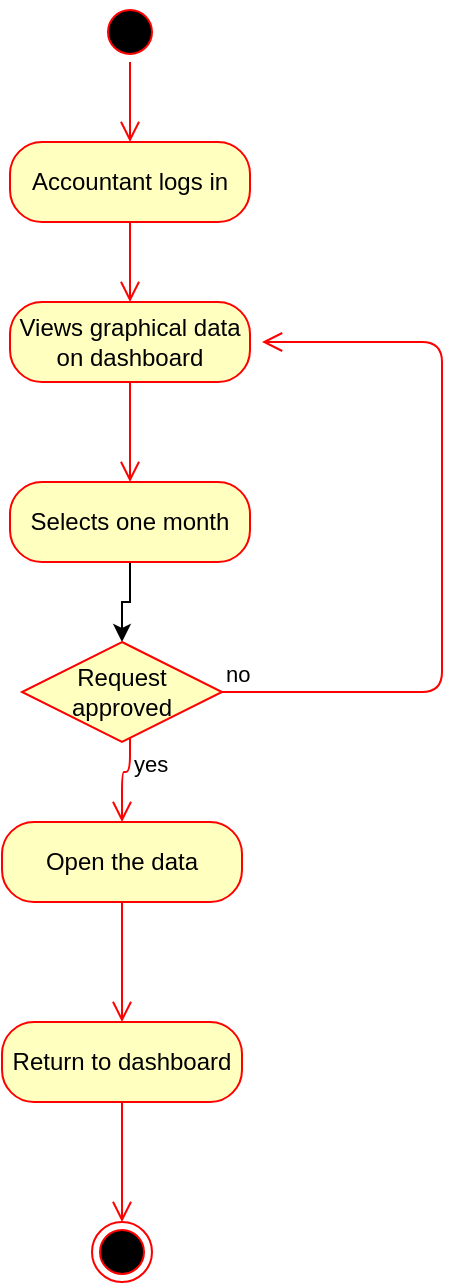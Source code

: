 <mxfile version="13.0.8" type="github"><diagram id="GiYf7fsK2PbK-nRiaqfO" name="Page-1"><mxGraphModel dx="1038" dy="548" grid="1" gridSize="10" guides="1" tooltips="1" connect="1" arrows="1" fold="1" page="1" pageScale="1" pageWidth="827" pageHeight="1169" math="0" shadow="0"><root><mxCell id="0"/><mxCell id="1" parent="0"/><mxCell id="AsugxCsOfNGOCsXESLlI-10" value="" style="edgeStyle=orthogonalEdgeStyle;html=1;verticalAlign=bottom;endArrow=open;endSize=8;strokeColor=#ff0000;" edge="1" parent="1"><mxGeometry relative="1" as="geometry"><mxPoint x="405" y="110" as="targetPoint"/><mxPoint x="405" y="110" as="sourcePoint"/></mxGeometry></mxCell><mxCell id="AsugxCsOfNGOCsXESLlI-11" value="" style="ellipse;html=1;shape=startState;fillColor=#000000;strokeColor=#ff0000;" vertex="1" parent="1"><mxGeometry x="399" y="20" width="30" height="30" as="geometry"/></mxCell><mxCell id="AsugxCsOfNGOCsXESLlI-12" value="" style="edgeStyle=orthogonalEdgeStyle;html=1;verticalAlign=bottom;endArrow=open;endSize=8;strokeColor=#ff0000;" edge="1" source="AsugxCsOfNGOCsXESLlI-11" parent="1"><mxGeometry relative="1" as="geometry"><mxPoint x="414" y="90" as="targetPoint"/></mxGeometry></mxCell><mxCell id="AsugxCsOfNGOCsXESLlI-13" value="Accountant logs in" style="rounded=1;whiteSpace=wrap;html=1;arcSize=40;fontColor=#000000;fillColor=#ffffc0;strokeColor=#ff0000;" vertex="1" parent="1"><mxGeometry x="354" y="90" width="120" height="40" as="geometry"/></mxCell><mxCell id="AsugxCsOfNGOCsXESLlI-14" value="" style="edgeStyle=orthogonalEdgeStyle;html=1;verticalAlign=bottom;endArrow=open;endSize=8;strokeColor=#ff0000;" edge="1" source="AsugxCsOfNGOCsXESLlI-13" parent="1"><mxGeometry relative="1" as="geometry"><mxPoint x="414" y="170" as="targetPoint"/></mxGeometry></mxCell><mxCell id="AsugxCsOfNGOCsXESLlI-15" value="Views graphical data on dashboard" style="rounded=1;whiteSpace=wrap;html=1;arcSize=40;fontColor=#000000;fillColor=#ffffc0;strokeColor=#ff0000;" vertex="1" parent="1"><mxGeometry x="354" y="170" width="120" height="40" as="geometry"/></mxCell><mxCell id="AsugxCsOfNGOCsXESLlI-16" value="" style="edgeStyle=orthogonalEdgeStyle;html=1;verticalAlign=bottom;endArrow=open;endSize=8;strokeColor=#ff0000;" edge="1" source="AsugxCsOfNGOCsXESLlI-15" parent="1" target="AsugxCsOfNGOCsXESLlI-17"><mxGeometry relative="1" as="geometry"><mxPoint x="414" y="250" as="targetPoint"/></mxGeometry></mxCell><mxCell id="AsugxCsOfNGOCsXESLlI-21" style="edgeStyle=orthogonalEdgeStyle;rounded=0;orthogonalLoop=1;jettySize=auto;html=1;" edge="1" parent="1" source="AsugxCsOfNGOCsXESLlI-17" target="AsugxCsOfNGOCsXESLlI-18"><mxGeometry relative="1" as="geometry"/></mxCell><mxCell id="AsugxCsOfNGOCsXESLlI-17" value="Selects one month" style="rounded=1;whiteSpace=wrap;html=1;arcSize=40;fontColor=#000000;fillColor=#ffffc0;strokeColor=#ff0000;" vertex="1" parent="1"><mxGeometry x="354" y="260" width="120" height="40" as="geometry"/></mxCell><mxCell id="AsugxCsOfNGOCsXESLlI-18" value="Request approved" style="rhombus;whiteSpace=wrap;html=1;fillColor=#ffffc0;strokeColor=#ff0000;" vertex="1" parent="1"><mxGeometry x="360" y="340" width="100" height="50" as="geometry"/></mxCell><mxCell id="AsugxCsOfNGOCsXESLlI-19" value="no" style="edgeStyle=orthogonalEdgeStyle;html=1;align=left;verticalAlign=bottom;endArrow=open;endSize=8;strokeColor=#ff0000;" edge="1" source="AsugxCsOfNGOCsXESLlI-18" parent="1"><mxGeometry x="-1" relative="1" as="geometry"><mxPoint x="480" y="190" as="targetPoint"/><Array as="points"><mxPoint x="570" y="365"/><mxPoint x="570" y="190"/></Array></mxGeometry></mxCell><mxCell id="AsugxCsOfNGOCsXESLlI-20" value="yes" style="edgeStyle=orthogonalEdgeStyle;html=1;align=left;verticalAlign=top;endArrow=open;endSize=8;strokeColor=#ff0000;" edge="1" source="AsugxCsOfNGOCsXESLlI-18" parent="1"><mxGeometry x="-1" relative="1" as="geometry"><mxPoint x="410" y="430" as="targetPoint"/><Array as="points"><mxPoint x="414" y="405"/><mxPoint x="410" y="405"/></Array></mxGeometry></mxCell><mxCell id="AsugxCsOfNGOCsXESLlI-23" value="Open the data" style="rounded=1;whiteSpace=wrap;html=1;arcSize=40;fontColor=#000000;fillColor=#ffffc0;strokeColor=#ff0000;" vertex="1" parent="1"><mxGeometry x="350" y="430" width="120" height="40" as="geometry"/></mxCell><mxCell id="AsugxCsOfNGOCsXESLlI-24" value="" style="edgeStyle=orthogonalEdgeStyle;html=1;verticalAlign=bottom;endArrow=open;endSize=8;strokeColor=#ff0000;" edge="1" source="AsugxCsOfNGOCsXESLlI-23" parent="1"><mxGeometry relative="1" as="geometry"><mxPoint x="410" y="530" as="targetPoint"/></mxGeometry></mxCell><mxCell id="AsugxCsOfNGOCsXESLlI-25" value="Return to dashboard" style="rounded=1;whiteSpace=wrap;html=1;arcSize=40;fontColor=#000000;fillColor=#ffffc0;strokeColor=#ff0000;" vertex="1" parent="1"><mxGeometry x="350" y="530" width="120" height="40" as="geometry"/></mxCell><mxCell id="AsugxCsOfNGOCsXESLlI-26" value="" style="edgeStyle=orthogonalEdgeStyle;html=1;verticalAlign=bottom;endArrow=open;endSize=8;strokeColor=#ff0000;" edge="1" source="AsugxCsOfNGOCsXESLlI-25" parent="1"><mxGeometry relative="1" as="geometry"><mxPoint x="410" y="630" as="targetPoint"/></mxGeometry></mxCell><mxCell id="AsugxCsOfNGOCsXESLlI-28" value="" style="ellipse;html=1;shape=endState;fillColor=#000000;strokeColor=#ff0000;" vertex="1" parent="1"><mxGeometry x="395" y="630" width="30" height="30" as="geometry"/></mxCell></root></mxGraphModel></diagram></mxfile>